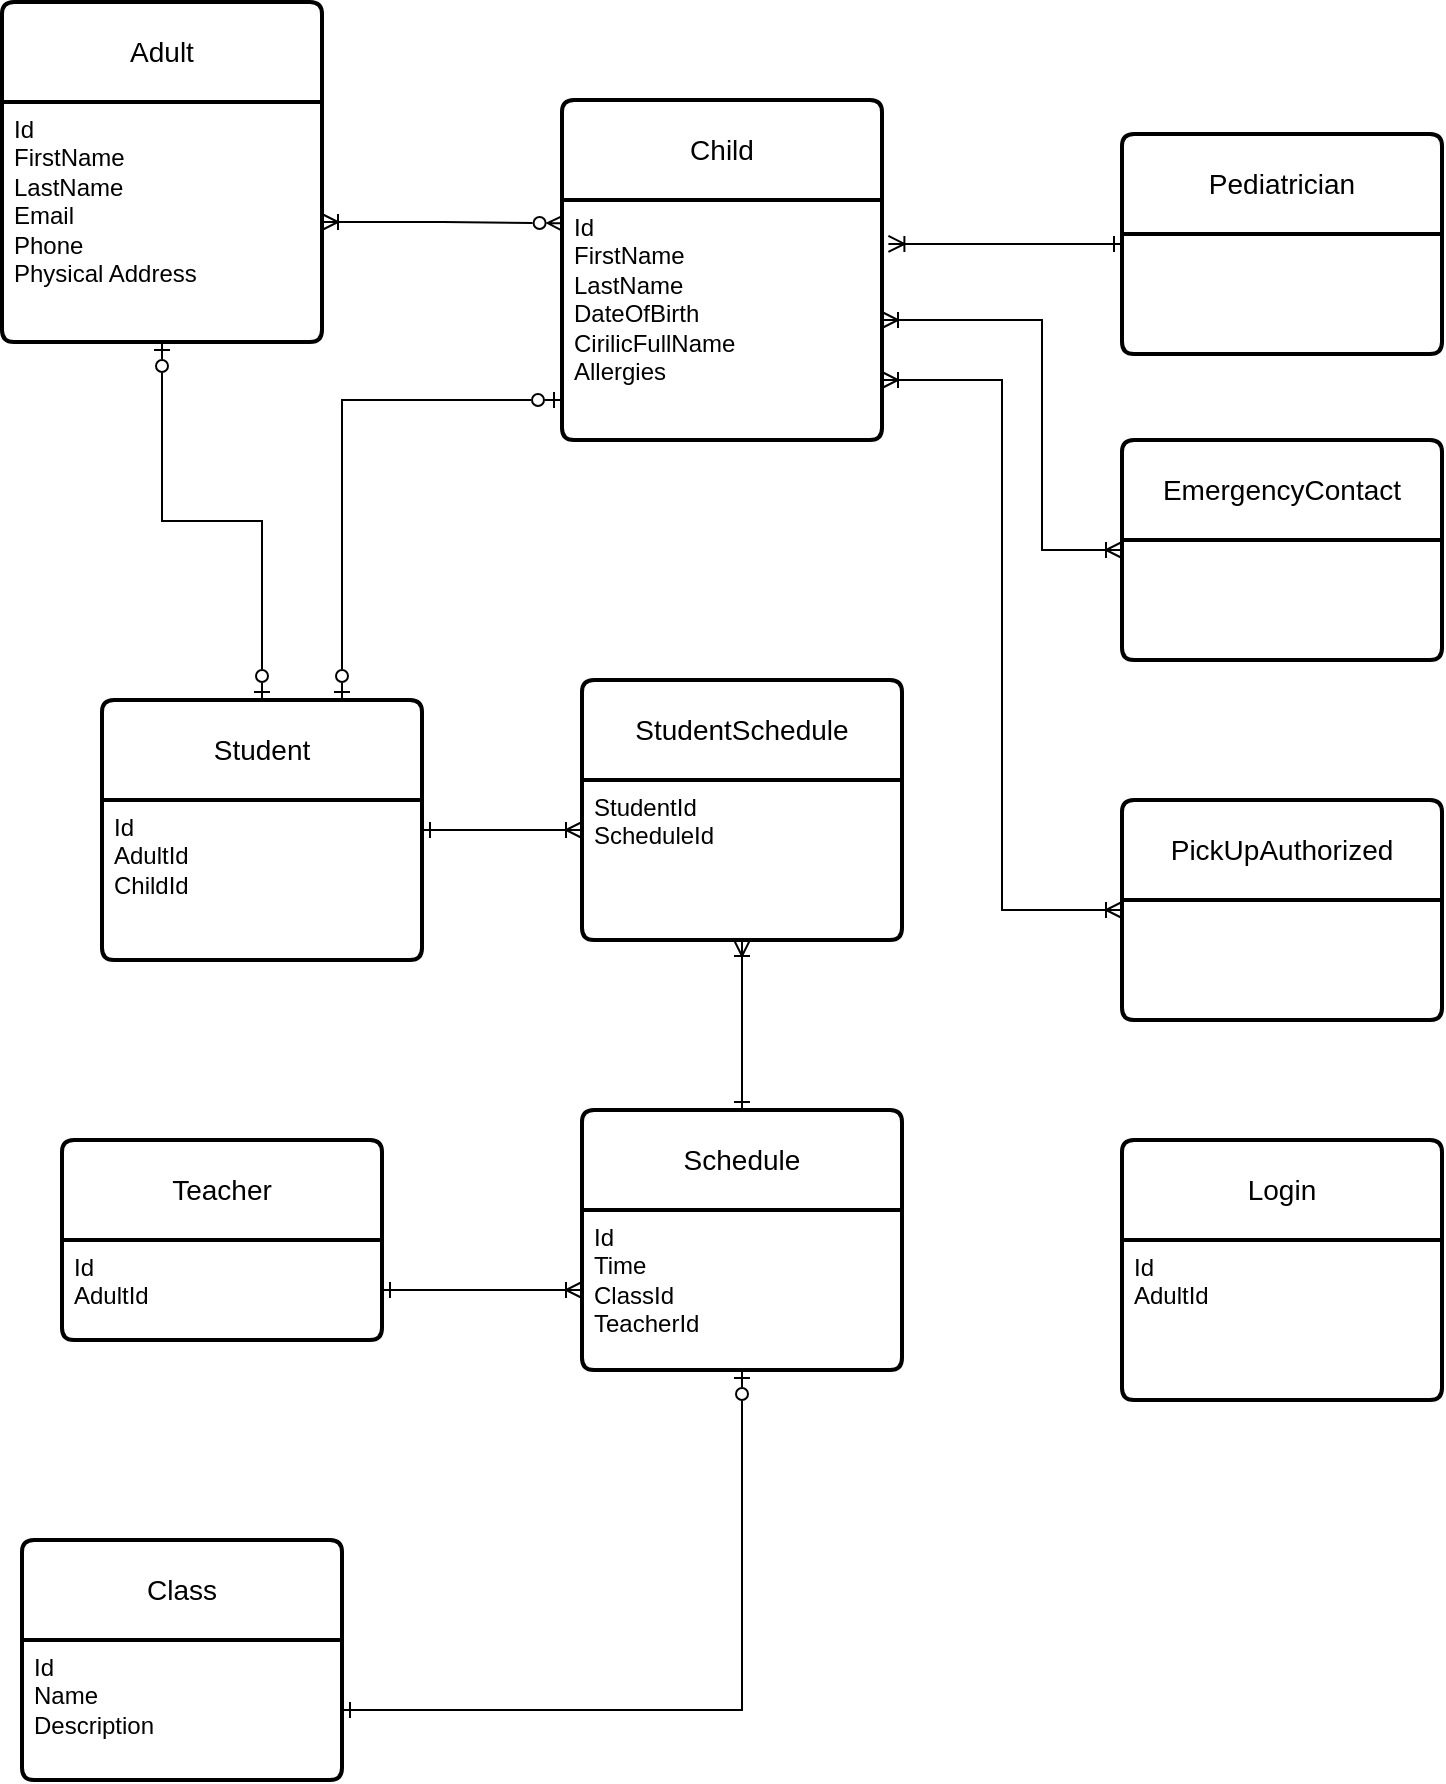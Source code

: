 <mxfile version="21.4.0" type="github">
  <diagram name="Page-1" id="HTXolioXa0K74ydkkXHH">
    <mxGraphModel dx="1056" dy="1423" grid="1" gridSize="10" guides="1" tooltips="1" connect="1" arrows="1" fold="1" page="1" pageScale="1" pageWidth="850" pageHeight="1100" math="0" shadow="0">
      <root>
        <mxCell id="0" />
        <mxCell id="1" parent="0" />
        <mxCell id="Sibf14fwlYJD8jS4iCdZ-7" value="Adult" style="swimlane;childLayout=stackLayout;horizontal=1;startSize=50;horizontalStack=0;rounded=1;fontSize=14;fontStyle=0;strokeWidth=2;resizeParent=0;resizeLast=1;shadow=0;dashed=0;align=center;arcSize=4;whiteSpace=wrap;html=1;" vertex="1" parent="1">
          <mxGeometry x="40" y="41" width="160" height="170" as="geometry" />
        </mxCell>
        <mxCell id="Sibf14fwlYJD8jS4iCdZ-8" value="Id&lt;br&gt;FirstName&lt;br&gt;LastName&lt;br&gt;Email&lt;br&gt;Phone&lt;br&gt;Physical Address" style="align=left;strokeColor=none;fillColor=none;spacingLeft=4;fontSize=12;verticalAlign=top;resizable=0;rotatable=0;part=1;html=1;" vertex="1" parent="Sibf14fwlYJD8jS4iCdZ-7">
          <mxGeometry y="50" width="160" height="120" as="geometry" />
        </mxCell>
        <mxCell id="Sibf14fwlYJD8jS4iCdZ-9" value="Child" style="swimlane;childLayout=stackLayout;horizontal=1;startSize=50;horizontalStack=0;rounded=1;fontSize=14;fontStyle=0;strokeWidth=2;resizeParent=0;resizeLast=1;shadow=0;dashed=0;align=center;arcSize=4;whiteSpace=wrap;html=1;" vertex="1" parent="1">
          <mxGeometry x="320" y="90" width="160" height="170" as="geometry" />
        </mxCell>
        <mxCell id="Sibf14fwlYJD8jS4iCdZ-10" value="Id&lt;br&gt;FirstName&lt;br&gt;LastName&lt;br&gt;DateOfBirth&lt;br&gt;CirilicFullName&lt;br&gt;Allergies" style="align=left;strokeColor=none;fillColor=none;spacingLeft=4;fontSize=12;verticalAlign=top;resizable=0;rotatable=0;part=1;html=1;" vertex="1" parent="Sibf14fwlYJD8jS4iCdZ-9">
          <mxGeometry y="50" width="160" height="120" as="geometry" />
        </mxCell>
        <mxCell id="Sibf14fwlYJD8jS4iCdZ-11" value="Class" style="swimlane;childLayout=stackLayout;horizontal=1;startSize=50;horizontalStack=0;rounded=1;fontSize=14;fontStyle=0;strokeWidth=2;resizeParent=0;resizeLast=1;shadow=0;dashed=0;align=center;arcSize=4;whiteSpace=wrap;html=1;" vertex="1" parent="1">
          <mxGeometry x="50" y="810" width="160" height="120" as="geometry" />
        </mxCell>
        <mxCell id="Sibf14fwlYJD8jS4iCdZ-12" value="Id&lt;br&gt;Name&lt;br&gt;Description" style="align=left;strokeColor=none;fillColor=none;spacingLeft=4;fontSize=12;verticalAlign=top;resizable=0;rotatable=0;part=1;html=1;" vertex="1" parent="Sibf14fwlYJD8jS4iCdZ-11">
          <mxGeometry y="50" width="160" height="70" as="geometry" />
        </mxCell>
        <mxCell id="Sibf14fwlYJD8jS4iCdZ-13" value="Teacher" style="swimlane;childLayout=stackLayout;horizontal=1;startSize=50;horizontalStack=0;rounded=1;fontSize=14;fontStyle=0;strokeWidth=2;resizeParent=0;resizeLast=1;shadow=0;dashed=0;align=center;arcSize=4;whiteSpace=wrap;html=1;" vertex="1" parent="1">
          <mxGeometry x="70" y="610" width="160" height="100" as="geometry" />
        </mxCell>
        <mxCell id="Sibf14fwlYJD8jS4iCdZ-14" value="Id&lt;br&gt;AdultId" style="align=left;strokeColor=none;fillColor=none;spacingLeft=4;fontSize=12;verticalAlign=top;resizable=0;rotatable=0;part=1;html=1;" vertex="1" parent="Sibf14fwlYJD8jS4iCdZ-13">
          <mxGeometry y="50" width="160" height="50" as="geometry" />
        </mxCell>
        <mxCell id="Sibf14fwlYJD8jS4iCdZ-40" style="edgeStyle=orthogonalEdgeStyle;rounded=0;orthogonalLoop=1;jettySize=auto;html=1;entryX=0.5;entryY=1;entryDx=0;entryDy=0;startArrow=ERone;startFill=0;endArrow=ERoneToMany;endFill=0;" edge="1" parent="1" source="Sibf14fwlYJD8jS4iCdZ-15" target="Sibf14fwlYJD8jS4iCdZ-18">
          <mxGeometry relative="1" as="geometry" />
        </mxCell>
        <mxCell id="Sibf14fwlYJD8jS4iCdZ-15" value="Schedule" style="swimlane;childLayout=stackLayout;horizontal=1;startSize=50;horizontalStack=0;rounded=1;fontSize=14;fontStyle=0;strokeWidth=2;resizeParent=0;resizeLast=1;shadow=0;dashed=0;align=center;arcSize=4;whiteSpace=wrap;html=1;" vertex="1" parent="1">
          <mxGeometry x="330" y="595" width="160" height="130" as="geometry" />
        </mxCell>
        <mxCell id="Sibf14fwlYJD8jS4iCdZ-16" value="Id&lt;br&gt;Time&lt;br&gt;ClassId&lt;br&gt;TeacherId" style="align=left;strokeColor=none;fillColor=none;spacingLeft=4;fontSize=12;verticalAlign=top;resizable=0;rotatable=0;part=1;html=1;" vertex="1" parent="Sibf14fwlYJD8jS4iCdZ-15">
          <mxGeometry y="50" width="160" height="80" as="geometry" />
        </mxCell>
        <mxCell id="Sibf14fwlYJD8jS4iCdZ-17" value="StudentSchedule" style="swimlane;childLayout=stackLayout;horizontal=1;startSize=50;horizontalStack=0;rounded=1;fontSize=14;fontStyle=0;strokeWidth=2;resizeParent=0;resizeLast=1;shadow=0;dashed=0;align=center;arcSize=4;whiteSpace=wrap;html=1;" vertex="1" parent="1">
          <mxGeometry x="330" y="380" width="160" height="130" as="geometry" />
        </mxCell>
        <mxCell id="Sibf14fwlYJD8jS4iCdZ-18" value="StudentId&lt;br&gt;ScheduleId" style="align=left;strokeColor=none;fillColor=none;spacingLeft=4;fontSize=12;verticalAlign=top;resizable=0;rotatable=0;part=1;html=1;" vertex="1" parent="Sibf14fwlYJD8jS4iCdZ-17">
          <mxGeometry y="50" width="160" height="80" as="geometry" />
        </mxCell>
        <mxCell id="Sibf14fwlYJD8jS4iCdZ-41" style="edgeStyle=orthogonalEdgeStyle;rounded=0;orthogonalLoop=1;jettySize=auto;html=1;startArrow=ERone;startFill=0;endArrow=ERoneToMany;endFill=0;" edge="1" parent="1" source="Sibf14fwlYJD8jS4iCdZ-21">
          <mxGeometry relative="1" as="geometry">
            <mxPoint x="330" y="455" as="targetPoint" />
          </mxGeometry>
        </mxCell>
        <mxCell id="Sibf14fwlYJD8jS4iCdZ-21" value="Student" style="swimlane;childLayout=stackLayout;horizontal=1;startSize=50;horizontalStack=0;rounded=1;fontSize=14;fontStyle=0;strokeWidth=2;resizeParent=0;resizeLast=1;shadow=0;dashed=0;align=center;arcSize=4;whiteSpace=wrap;html=1;" vertex="1" parent="1">
          <mxGeometry x="90" y="390" width="160" height="130" as="geometry" />
        </mxCell>
        <mxCell id="Sibf14fwlYJD8jS4iCdZ-22" value="Id&lt;br&gt;AdultId&lt;br&gt;ChildId" style="align=left;strokeColor=none;fillColor=none;spacingLeft=4;fontSize=12;verticalAlign=top;resizable=0;rotatable=0;part=1;html=1;" vertex="1" parent="Sibf14fwlYJD8jS4iCdZ-21">
          <mxGeometry y="50" width="160" height="80" as="geometry" />
        </mxCell>
        <mxCell id="Sibf14fwlYJD8jS4iCdZ-23" value="EmergencyContact" style="swimlane;childLayout=stackLayout;horizontal=1;startSize=50;horizontalStack=0;rounded=1;fontSize=14;fontStyle=0;strokeWidth=2;resizeParent=0;resizeLast=1;shadow=0;dashed=0;align=center;arcSize=4;whiteSpace=wrap;html=1;" vertex="1" parent="1">
          <mxGeometry x="600" y="260" width="160" height="110" as="geometry" />
        </mxCell>
        <mxCell id="Sibf14fwlYJD8jS4iCdZ-25" value="PickUpAuthorized" style="swimlane;childLayout=stackLayout;horizontal=1;startSize=50;horizontalStack=0;rounded=1;fontSize=14;fontStyle=0;strokeWidth=2;resizeParent=0;resizeLast=1;shadow=0;dashed=0;align=center;arcSize=4;whiteSpace=wrap;html=1;" vertex="1" parent="1">
          <mxGeometry x="600" y="440" width="160" height="110" as="geometry" />
        </mxCell>
        <mxCell id="Sibf14fwlYJD8jS4iCdZ-26" value="Pediatrician" style="swimlane;childLayout=stackLayout;horizontal=1;startSize=50;horizontalStack=0;rounded=1;fontSize=14;fontStyle=0;strokeWidth=2;resizeParent=0;resizeLast=1;shadow=0;dashed=0;align=center;arcSize=4;whiteSpace=wrap;html=1;" vertex="1" parent="1">
          <mxGeometry x="600" y="107" width="160" height="110" as="geometry" />
        </mxCell>
        <mxCell id="Sibf14fwlYJD8jS4iCdZ-31" value="Login" style="swimlane;childLayout=stackLayout;horizontal=1;startSize=50;horizontalStack=0;rounded=1;fontSize=14;fontStyle=0;strokeWidth=2;resizeParent=0;resizeLast=1;shadow=0;dashed=0;align=center;arcSize=4;whiteSpace=wrap;html=1;" vertex="1" parent="1">
          <mxGeometry x="600" y="610" width="160" height="130" as="geometry" />
        </mxCell>
        <mxCell id="Sibf14fwlYJD8jS4iCdZ-32" value="Id&lt;br&gt;AdultId" style="align=left;strokeColor=none;fillColor=none;spacingLeft=4;fontSize=12;verticalAlign=top;resizable=0;rotatable=0;part=1;html=1;" vertex="1" parent="Sibf14fwlYJD8jS4iCdZ-31">
          <mxGeometry y="50" width="160" height="80" as="geometry" />
        </mxCell>
        <mxCell id="Sibf14fwlYJD8jS4iCdZ-33" style="edgeStyle=elbowEdgeStyle;rounded=0;orthogonalLoop=1;jettySize=auto;html=1;entryX=0.005;entryY=0.097;entryDx=0;entryDy=0;entryPerimeter=0;endArrow=ERzeroToMany;endFill=0;startArrow=ERoneToMany;startFill=0;" edge="1" parent="1" source="Sibf14fwlYJD8jS4iCdZ-8" target="Sibf14fwlYJD8jS4iCdZ-10">
          <mxGeometry relative="1" as="geometry" />
        </mxCell>
        <mxCell id="Sibf14fwlYJD8jS4iCdZ-34" style="edgeStyle=orthogonalEdgeStyle;rounded=0;orthogonalLoop=1;jettySize=auto;html=1;startArrow=ERzeroToOne;startFill=0;endArrow=ERzeroToOne;endFill=0;" edge="1" parent="1" source="Sibf14fwlYJD8jS4iCdZ-8" target="Sibf14fwlYJD8jS4iCdZ-21">
          <mxGeometry relative="1" as="geometry" />
        </mxCell>
        <mxCell id="Sibf14fwlYJD8jS4iCdZ-35" style="edgeStyle=orthogonalEdgeStyle;rounded=0;orthogonalLoop=1;jettySize=auto;html=1;entryX=0.75;entryY=0;entryDx=0;entryDy=0;startArrow=ERzeroToOne;startFill=0;endArrow=ERzeroToOne;endFill=0;" edge="1" parent="1" source="Sibf14fwlYJD8jS4iCdZ-10" target="Sibf14fwlYJD8jS4iCdZ-21">
          <mxGeometry relative="1" as="geometry">
            <Array as="points">
              <mxPoint x="210" y="240" />
            </Array>
          </mxGeometry>
        </mxCell>
        <mxCell id="Sibf14fwlYJD8jS4iCdZ-36" style="edgeStyle=orthogonalEdgeStyle;rounded=0;orthogonalLoop=1;jettySize=auto;html=1;entryX=0;entryY=0.5;entryDx=0;entryDy=0;endArrow=ERone;endFill=0;startArrow=ERoneToMany;startFill=0;exitX=1.02;exitY=0.183;exitDx=0;exitDy=0;exitPerimeter=0;" edge="1" parent="1" source="Sibf14fwlYJD8jS4iCdZ-10" target="Sibf14fwlYJD8jS4iCdZ-26">
          <mxGeometry relative="1" as="geometry" />
        </mxCell>
        <mxCell id="Sibf14fwlYJD8jS4iCdZ-37" style="edgeStyle=orthogonalEdgeStyle;rounded=0;orthogonalLoop=1;jettySize=auto;html=1;entryX=0;entryY=0.5;entryDx=0;entryDy=0;endArrow=ERoneToMany;endFill=0;startArrow=ERoneToMany;startFill=0;" edge="1" parent="1" source="Sibf14fwlYJD8jS4iCdZ-10" target="Sibf14fwlYJD8jS4iCdZ-23">
          <mxGeometry relative="1" as="geometry">
            <Array as="points">
              <mxPoint x="560" y="200" />
              <mxPoint x="560" y="315" />
            </Array>
          </mxGeometry>
        </mxCell>
        <mxCell id="Sibf14fwlYJD8jS4iCdZ-38" style="edgeStyle=orthogonalEdgeStyle;rounded=0;orthogonalLoop=1;jettySize=auto;html=1;entryX=0;entryY=0.5;entryDx=0;entryDy=0;exitX=1;exitY=0.75;exitDx=0;exitDy=0;startArrow=ERoneToMany;startFill=0;endArrow=ERoneToMany;endFill=0;" edge="1" parent="1" source="Sibf14fwlYJD8jS4iCdZ-10" target="Sibf14fwlYJD8jS4iCdZ-25">
          <mxGeometry relative="1" as="geometry" />
        </mxCell>
        <mxCell id="Sibf14fwlYJD8jS4iCdZ-39" style="edgeStyle=orthogonalEdgeStyle;rounded=0;orthogonalLoop=1;jettySize=auto;html=1;entryX=0;entryY=0.5;entryDx=0;entryDy=0;startArrow=ERone;startFill=0;endArrow=ERoneToMany;endFill=0;" edge="1" parent="1" source="Sibf14fwlYJD8jS4iCdZ-14" target="Sibf14fwlYJD8jS4iCdZ-16">
          <mxGeometry relative="1" as="geometry" />
        </mxCell>
        <mxCell id="Sibf14fwlYJD8jS4iCdZ-43" style="edgeStyle=orthogonalEdgeStyle;rounded=0;orthogonalLoop=1;jettySize=auto;html=1;entryX=0.5;entryY=1;entryDx=0;entryDy=0;endArrow=ERzeroToOne;endFill=0;strokeColor=default;startArrow=ERone;startFill=0;" edge="1" parent="1" source="Sibf14fwlYJD8jS4iCdZ-12" target="Sibf14fwlYJD8jS4iCdZ-16">
          <mxGeometry relative="1" as="geometry" />
        </mxCell>
      </root>
    </mxGraphModel>
  </diagram>
</mxfile>
